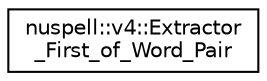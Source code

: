 digraph "Graphical Class Hierarchy"
{
 // LATEX_PDF_SIZE
  edge [fontname="Helvetica",fontsize="10",labelfontname="Helvetica",labelfontsize="10"];
  node [fontname="Helvetica",fontsize="10",shape=record];
  rankdir="LR";
  Node0 [label="nuspell::v4::Extractor\l_First_of_Word_Pair",height=0.2,width=0.4,color="black", fillcolor="white", style="filled",URL="$structnuspell_1_1v4_1_1_extractor___first__of___word___pair.html",tooltip=" "];
}

